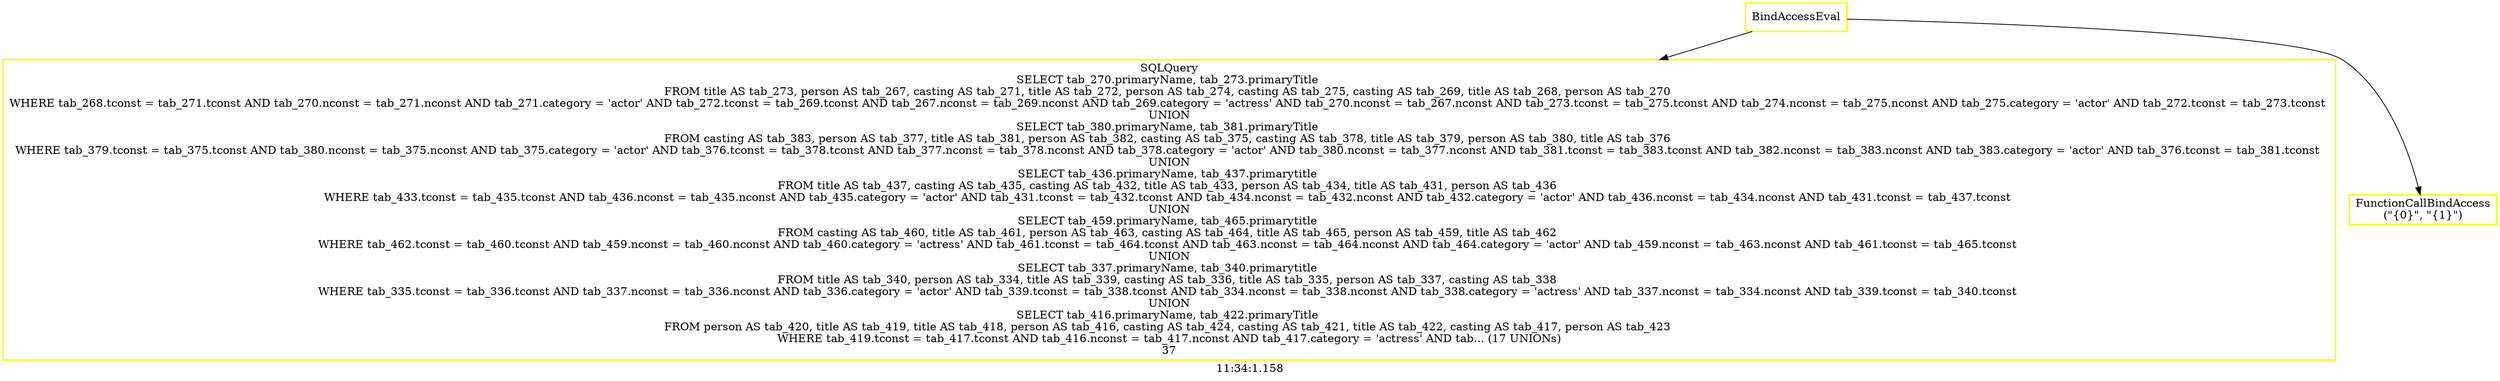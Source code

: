 digraph  g{ graph[label = "11:34:1.158"]
node [shape=rectangle, color=black, fontcolor=black, style=bold] edge [color=black] 0 [label="BindAccessEval", color = yellow] ; 
1 [label="SQLQuery
SELECT tab_270.primaryName, tab_273.primaryTitle 
FROM title AS tab_273, person AS tab_267, casting AS tab_271, title AS tab_272, person AS tab_274, casting AS tab_275, casting AS tab_269, title AS tab_268, person AS tab_270 
WHERE tab_268.tconst = tab_271.tconst AND tab_270.nconst = tab_271.nconst AND tab_271.category = 'actor' AND tab_272.tconst = tab_269.tconst AND tab_267.nconst = tab_269.nconst AND tab_269.category = 'actress' AND tab_270.nconst = tab_267.nconst AND tab_273.tconst = tab_275.tconst AND tab_274.nconst = tab_275.nconst AND tab_275.category = 'actor' AND tab_272.tconst = tab_273.tconst 
UNION
SELECT tab_380.primaryName, tab_381.primaryTitle 
FROM casting AS tab_383, person AS tab_377, title AS tab_381, person AS tab_382, casting AS tab_375, casting AS tab_378, title AS tab_379, person AS tab_380, title AS tab_376 
WHERE tab_379.tconst = tab_375.tconst AND tab_380.nconst = tab_375.nconst AND tab_375.category = 'actor' AND tab_376.tconst = tab_378.tconst AND tab_377.nconst = tab_378.nconst AND tab_378.category = 'actor' AND tab_380.nconst = tab_377.nconst AND tab_381.tconst = tab_383.tconst AND tab_382.nconst = tab_383.nconst AND tab_383.category = 'actor' AND tab_376.tconst = tab_381.tconst 
UNION
SELECT tab_436.primaryName, tab_437.primarytitle 
FROM title AS tab_437, casting AS tab_435, casting AS tab_432, title AS tab_433, person AS tab_434, title AS tab_431, person AS tab_436 
WHERE tab_433.tconst = tab_435.tconst AND tab_436.nconst = tab_435.nconst AND tab_435.category = 'actor' AND tab_431.tconst = tab_432.tconst AND tab_434.nconst = tab_432.nconst AND tab_432.category = 'actor' AND tab_436.nconst = tab_434.nconst AND tab_431.tconst = tab_437.tconst 
UNION
SELECT tab_459.primaryName, tab_465.primarytitle 
FROM casting AS tab_460, title AS tab_461, person AS tab_463, casting AS tab_464, title AS tab_465, person AS tab_459, title AS tab_462 
WHERE tab_462.tconst = tab_460.tconst AND tab_459.nconst = tab_460.nconst AND tab_460.category = 'actress' AND tab_461.tconst = tab_464.tconst AND tab_463.nconst = tab_464.nconst AND tab_464.category = 'actor' AND tab_459.nconst = tab_463.nconst AND tab_461.tconst = tab_465.tconst 
UNION
SELECT tab_337.primaryName, tab_340.primarytitle 
FROM title AS tab_340, person AS tab_334, title AS tab_339, casting AS tab_336, title AS tab_335, person AS tab_337, casting AS tab_338 
WHERE tab_335.tconst = tab_336.tconst AND tab_337.nconst = tab_336.nconst AND tab_336.category = 'actor' AND tab_339.tconst = tab_338.tconst AND tab_334.nconst = tab_338.nconst AND tab_338.category = 'actress' AND tab_337.nconst = tab_334.nconst AND tab_339.tconst = tab_340.tconst 
UNION
SELECT tab_416.primaryName, tab_422.primaryTitle 
FROM person AS tab_420, title AS tab_419, title AS tab_418, person AS tab_416, casting AS tab_424, casting AS tab_421, title AS tab_422, casting AS tab_417, person AS tab_423 
WHERE tab_419.tconst = tab_417.tconst AND tab_416.nconst = tab_417.nconst AND tab_417.category = 'actress' AND tab... (17 UNIONs)
37", color = yellow] ; 
0 -> 1 ; 
2 [label="FunctionCallBindAccess
(\"{0}\", \"{1}\")", color = yellow] ; 
0 -> 2 ; 
}


